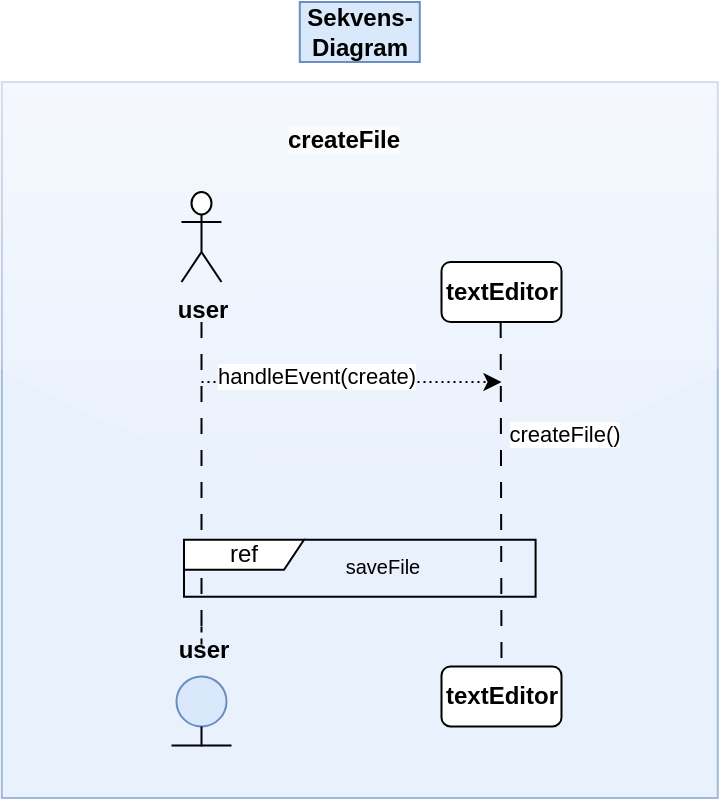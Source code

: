 <mxfile version="24.8.6">
  <diagram name="Sida-1" id="aEJ8TClAQQ043p-pL9k2">
    <mxGraphModel dx="1020" dy="2204" grid="0" gridSize="10" guides="1" tooltips="1" connect="1" arrows="1" fold="1" page="1" pageScale="1" pageWidth="1200" pageHeight="1600" background="none" math="0" shadow="0">
      <root>
        <mxCell id="0" />
        <mxCell id="1" parent="0" />
        <mxCell id="VA6Ig2lXi64m7r3Iy_jO-18" value="" style="whiteSpace=wrap;html=1;aspect=fixed;fillColor=#dae8fc;strokeColor=#6c8ebf;fillStyle=auto;opacity=60;rounded=0;glass=1;" vertex="1" parent="1">
          <mxGeometry x="74.9" y="-976" width="358" height="358" as="geometry" />
        </mxCell>
        <mxCell id="VA6Ig2lXi64m7r3Iy_jO-1" value="&lt;span style=&quot;caret-color: rgb(0, 0, 0); color: rgb(0, 0, 0); font-family: Helvetica; font-size: 12.0px; font-style: normal; font-variant-caps: normal; letter-spacing: normal; text-align: center; text-indent: 0px; text-transform: none; white-space: normal; word-spacing: 0px; -webkit-text-stroke-width: 0px; background-color: rgb(251, 251, 251); text-decoration: none; float: none; display: inline !important;&quot;&gt;createFile&lt;/span&gt;" style="text;whiteSpace=wrap;html=1;fontStyle=1" vertex="1" parent="1">
          <mxGeometry x="216" y="-961" width="90" height="40" as="geometry" />
        </mxCell>
        <mxCell id="VA6Ig2lXi64m7r3Iy_jO-2" value="user" style="shape=umlActor;verticalLabelPosition=bottom;verticalAlign=top;html=1;fontStyle=1" vertex="1" parent="1">
          <mxGeometry x="164.75" y="-921" width="20" height="45" as="geometry" />
        </mxCell>
        <mxCell id="VA6Ig2lXi64m7r3Iy_jO-3" value="" style="endArrow=none;html=1;rounded=0;dashed=1;" edge="1" parent="1">
          <mxGeometry relative="1" as="geometry">
            <mxPoint x="174.75" y="-703.77" as="sourcePoint" />
            <mxPoint x="174.75" y="-693.77" as="targetPoint" />
          </mxGeometry>
        </mxCell>
        <mxCell id="VA6Ig2lXi64m7r3Iy_jO-4" value="" style="ellipse;whiteSpace=wrap;html=1;aspect=fixed;fillColor=#dae8fc;strokeColor=#6c8ebf;" vertex="1" parent="1">
          <mxGeometry x="162.25" y="-678.77" width="25" height="25" as="geometry" />
        </mxCell>
        <mxCell id="VA6Ig2lXi64m7r3Iy_jO-5" value="" style="endArrow=none;html=1;rounded=0;dashed=1;dashPattern=8 8;" edge="1" parent="1">
          <mxGeometry relative="1" as="geometry">
            <mxPoint x="174.75" y="-856" as="sourcePoint" />
            <mxPoint x="174.75" y="-696" as="targetPoint" />
          </mxGeometry>
        </mxCell>
        <mxCell id="VA6Ig2lXi64m7r3Iy_jO-6" value="" style="endArrow=none;html=1;rounded=0;entryX=0.5;entryY=1;entryDx=0;entryDy=0;" edge="1" parent="1" target="VA6Ig2lXi64m7r3Iy_jO-4">
          <mxGeometry width="50" height="50" relative="1" as="geometry">
            <mxPoint x="174.75" y="-643.77" as="sourcePoint" />
            <mxPoint x="534.75" y="-793.77" as="targetPoint" />
          </mxGeometry>
        </mxCell>
        <mxCell id="VA6Ig2lXi64m7r3Iy_jO-7" value="" style="endArrow=none;html=1;rounded=0;" edge="1" parent="1">
          <mxGeometry width="50" height="50" relative="1" as="geometry">
            <mxPoint x="159.75" y="-644.19" as="sourcePoint" />
            <mxPoint x="189.75" y="-644.19" as="targetPoint" />
          </mxGeometry>
        </mxCell>
        <mxCell id="VA6Ig2lXi64m7r3Iy_jO-8" value="" style="endArrow=classic;html=1;rounded=0;dashed=1;dashPattern=1 2;fontStyle=0" edge="1" parent="1">
          <mxGeometry width="50" height="50" relative="1" as="geometry">
            <mxPoint x="174.75" y="-826" as="sourcePoint" />
            <mxPoint x="324.75" y="-826" as="targetPoint" />
          </mxGeometry>
        </mxCell>
        <mxCell id="VA6Ig2lXi64m7r3Iy_jO-9" value="handleEvent(create)" style="edgeLabel;html=1;align=center;verticalAlign=middle;resizable=0;points=[];" vertex="1" connectable="0" parent="VA6Ig2lXi64m7r3Iy_jO-8">
          <mxGeometry x="-0.244" y="3" relative="1" as="geometry">
            <mxPoint as="offset" />
          </mxGeometry>
        </mxCell>
        <mxCell id="VA6Ig2lXi64m7r3Iy_jO-10" value="&lt;b&gt;textEditor&lt;/b&gt;" style="rounded=1;whiteSpace=wrap;html=1;" vertex="1" parent="1">
          <mxGeometry x="294.75" y="-886" width="60" height="30" as="geometry" />
        </mxCell>
        <mxCell id="VA6Ig2lXi64m7r3Iy_jO-11" value="createFile()" style="edgeLabel;html=1;align=center;verticalAlign=middle;resizable=0;points=[];" vertex="1" connectable="0" parent="1">
          <mxGeometry x="356.0" y="-800" as="geometry" />
        </mxCell>
        <mxCell id="VA6Ig2lXi64m7r3Iy_jO-12" value="ref" style="shape=umlFrame;whiteSpace=wrap;html=1;pointerEvents=0;width=60;height=15;" vertex="1" parent="1">
          <mxGeometry x="166" y="-747.14" width="175.795" height="28.571" as="geometry" />
        </mxCell>
        <mxCell id="VA6Ig2lXi64m7r3Iy_jO-13" value="saveFile" style="text;html=1;align=center;verticalAlign=middle;resizable=0;points=[];autosize=1;strokeColor=none;fillColor=none;fontSize=10;" vertex="1" parent="1">
          <mxGeometry x="235.289" y="-748.57" width="60" height="30" as="geometry" />
        </mxCell>
        <mxCell id="VA6Ig2lXi64m7r3Iy_jO-14" value="" style="endArrow=none;html=1;rounded=0;dashed=1;dashPattern=8 8;entryX=0.5;entryY=0;entryDx=0;entryDy=0;" edge="1" parent="1" target="VA6Ig2lXi64m7r3Iy_jO-15">
          <mxGeometry relative="1" as="geometry">
            <mxPoint x="324.33" y="-856" as="sourcePoint" />
            <mxPoint x="326" y="-611" as="targetPoint" />
          </mxGeometry>
        </mxCell>
        <mxCell id="VA6Ig2lXi64m7r3Iy_jO-15" value="&lt;b&gt;textEditor&lt;/b&gt;" style="rounded=1;whiteSpace=wrap;html=1;" vertex="1" parent="1">
          <mxGeometry x="294.75" y="-683.77" width="60" height="30" as="geometry" />
        </mxCell>
        <mxCell id="VA6Ig2lXi64m7r3Iy_jO-16" value="user" style="text;html=1;align=center;verticalAlign=middle;whiteSpace=wrap;rounded=0;fontStyle=1" vertex="1" parent="1">
          <mxGeometry x="146" y="-707.14" width="60" height="30" as="geometry" />
        </mxCell>
        <mxCell id="VA6Ig2lXi64m7r3Iy_jO-17" value="&lt;b&gt;Sekvens-Diagram&lt;/b&gt;" style="text;html=1;align=center;verticalAlign=middle;whiteSpace=wrap;rounded=0;fillColor=#dae8fc;strokeColor=#6c8ebf;" vertex="1" parent="1">
          <mxGeometry x="223.9" y="-1016" width="60" height="30" as="geometry" />
        </mxCell>
      </root>
    </mxGraphModel>
  </diagram>
</mxfile>
